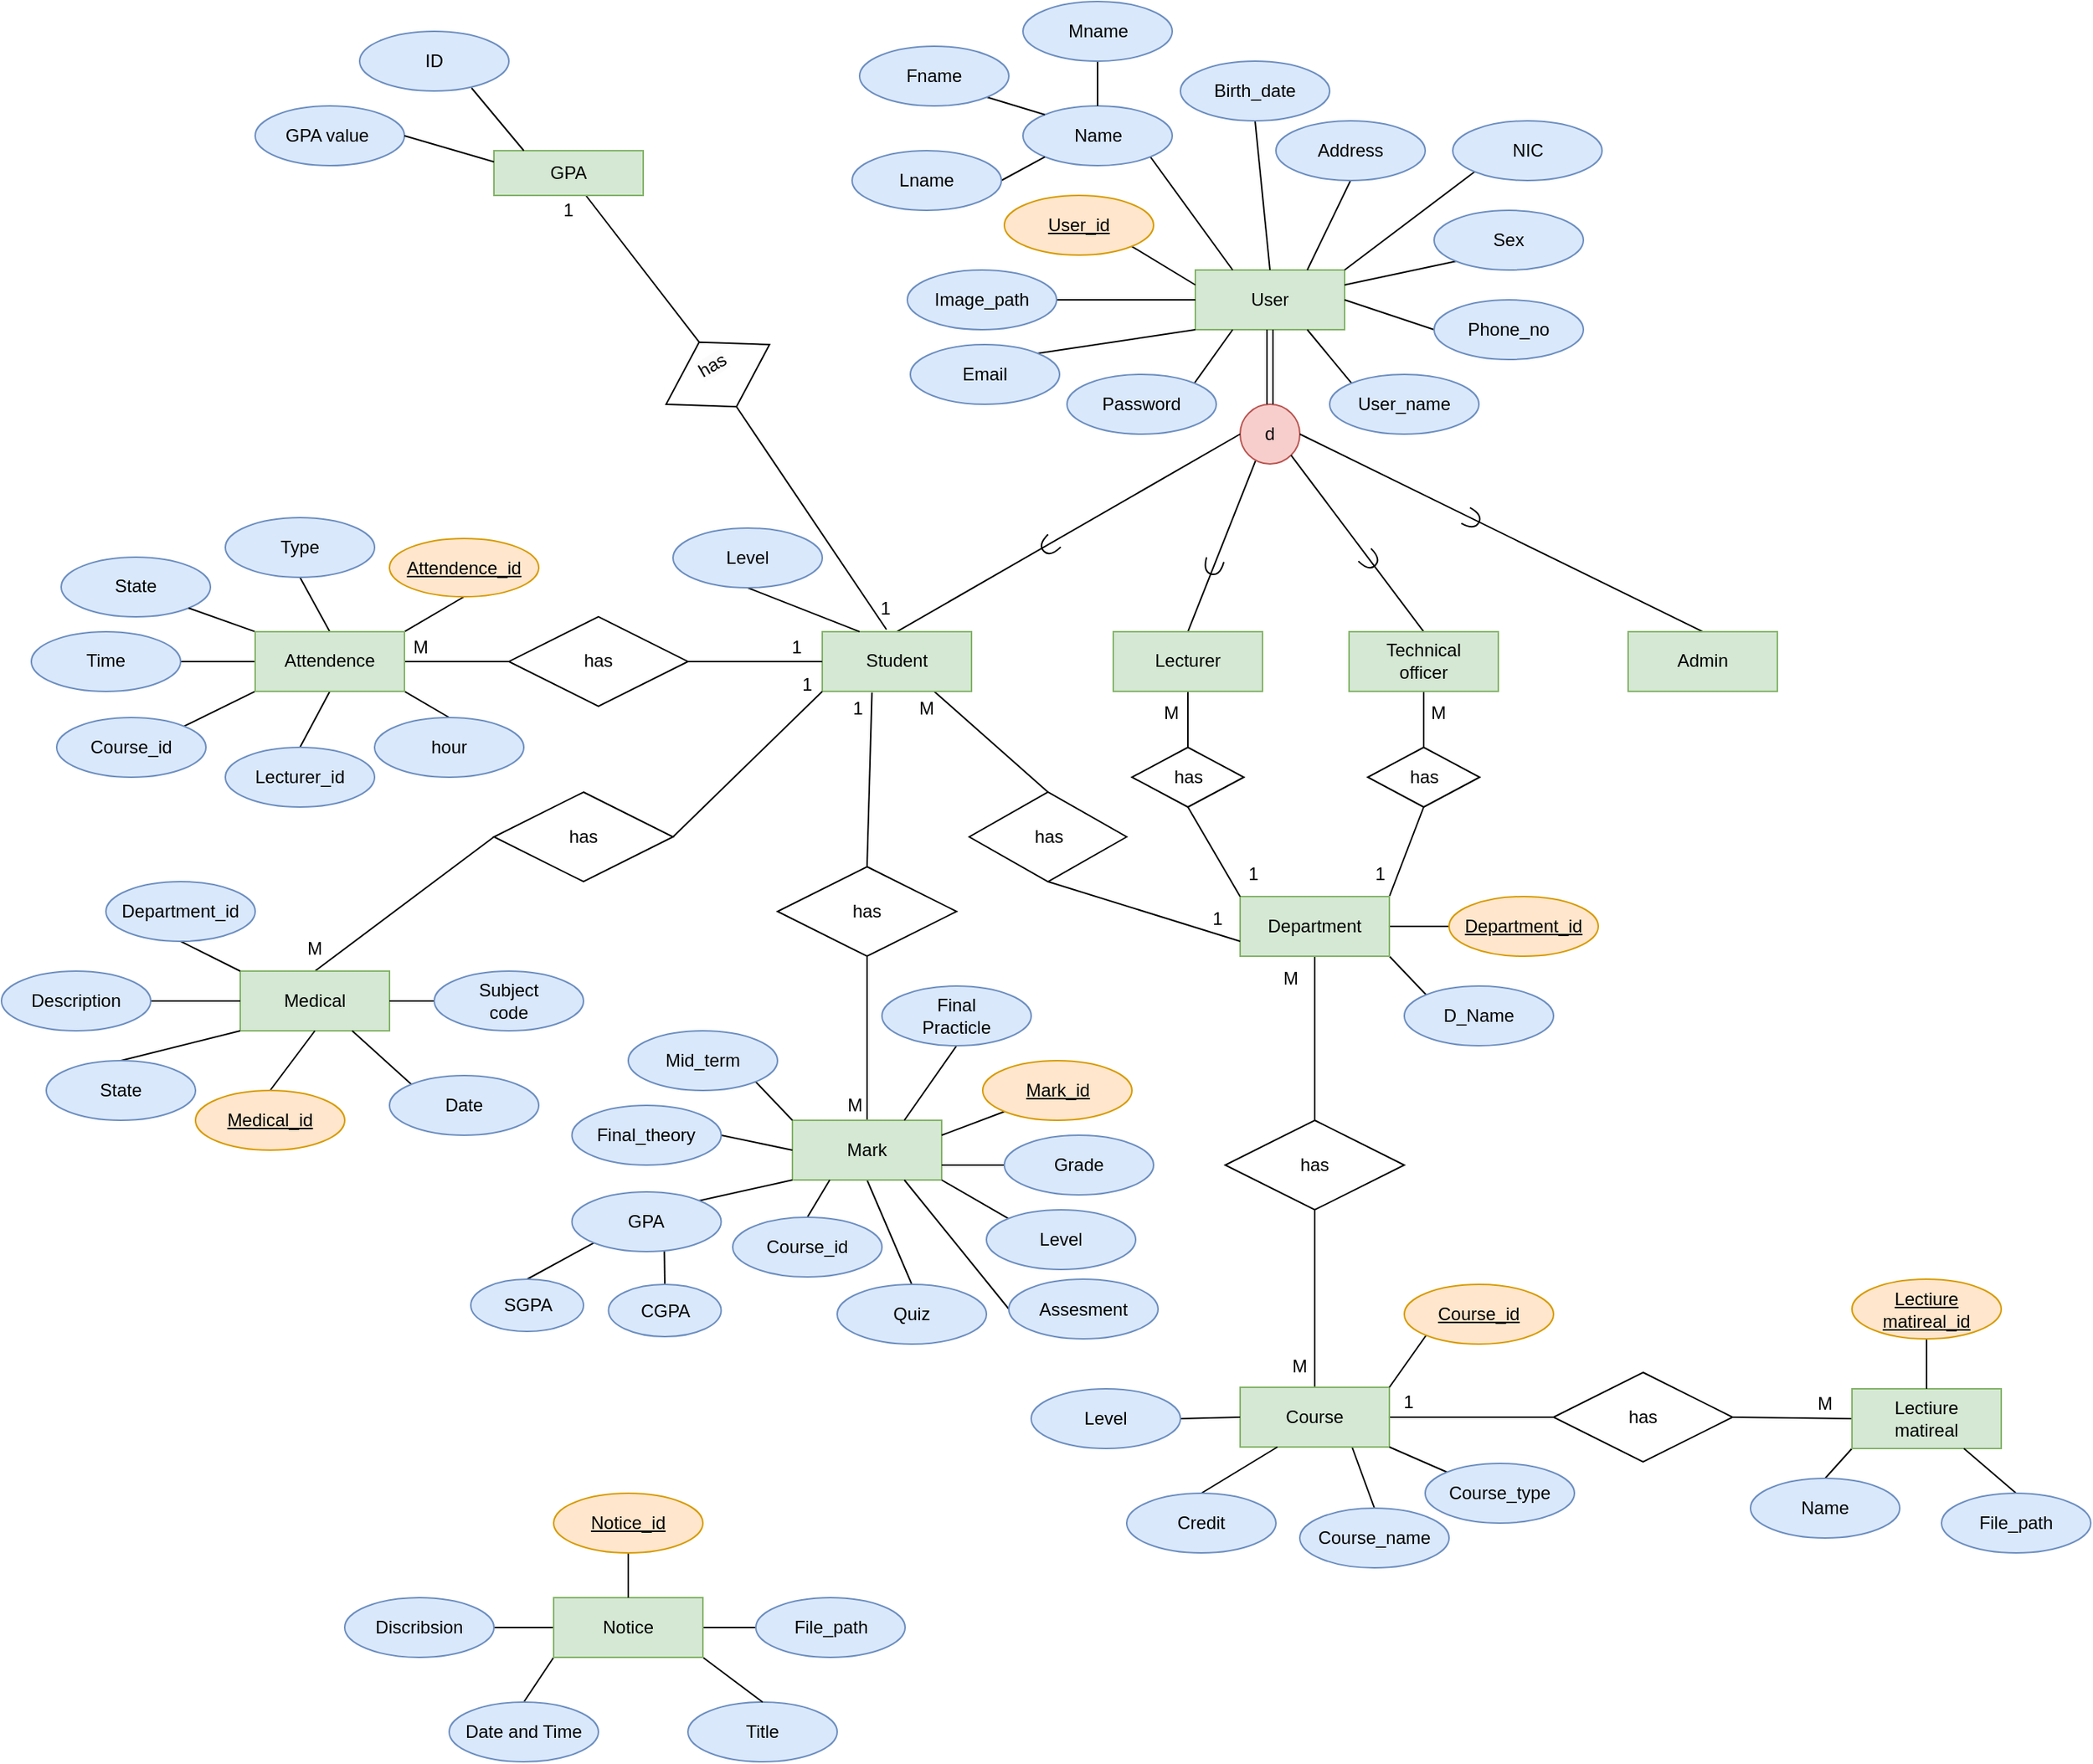 <mxfile version="21.0.8" type="device"><diagram name="Page-1" id="6qLf3aP0n8FPmzJRAWlA"><mxGraphModel dx="1621" dy="1542" grid="1" gridSize="10" guides="1" tooltips="1" connect="1" arrows="1" fold="1" page="1" pageScale="1" pageWidth="827" pageHeight="1169" math="0" shadow="0"><root><mxCell id="0"/><mxCell id="1" parent="0"/><mxCell id="cgkHu3lo0f4XiQwkRgP3-1" value="User" style="whiteSpace=wrap;html=1;align=center;fillColor=#d5e8d4;strokeColor=#82b366;" parent="1" vertex="1"><mxGeometry x="350" y="-130" width="100" height="40" as="geometry"/></mxCell><mxCell id="cgkHu3lo0f4XiQwkRgP3-52" style="edgeStyle=none;rounded=0;orthogonalLoop=1;jettySize=auto;html=1;exitX=0.5;exitY=0;exitDx=0;exitDy=0;endArrow=none;endFill=0;entryX=0.259;entryY=0.944;entryDx=0;entryDy=0;entryPerimeter=0;" parent="1" source="cgkHu3lo0f4XiQwkRgP3-13" target="cgkHu3lo0f4XiQwkRgP3-43" edge="1"><mxGeometry relative="1" as="geometry"><mxPoint x="340" y="10" as="targetPoint"/></mxGeometry></mxCell><mxCell id="cgkHu3lo0f4XiQwkRgP3-107" style="edgeStyle=none;rounded=0;orthogonalLoop=1;jettySize=auto;html=1;exitX=0.5;exitY=1;exitDx=0;exitDy=0;entryX=0;entryY=0.5;entryDx=0;entryDy=0;endArrow=none;endFill=0;" parent="1" source="cgkHu3lo0f4XiQwkRgP3-13" target="cgkHu3lo0f4XiQwkRgP3-58" edge="1"><mxGeometry relative="1" as="geometry"/></mxCell><mxCell id="cgkHu3lo0f4XiQwkRgP3-13" value="Lecturer" style="whiteSpace=wrap;html=1;align=center;fillColor=#d5e8d4;strokeColor=#82b366;" parent="1" vertex="1"><mxGeometry x="295" y="112.46" width="100" height="40" as="geometry"/></mxCell><mxCell id="cgkHu3lo0f4XiQwkRgP3-43" value="d" style="ellipse;whiteSpace=wrap;html=1;aspect=fixed;fillColor=#f8cecc;strokeColor=#b85450;" parent="1" vertex="1"><mxGeometry x="380" y="-40" width="40" height="40" as="geometry"/></mxCell><mxCell id="cgkHu3lo0f4XiQwkRgP3-44" value="" style="shape=link;html=1;rounded=0;entryX=0.5;entryY=0;entryDx=0;entryDy=0;exitX=0.5;exitY=1;exitDx=0;exitDy=0;" parent="1" source="cgkHu3lo0f4XiQwkRgP3-1" target="cgkHu3lo0f4XiQwkRgP3-43" edge="1"><mxGeometry relative="1" as="geometry"><mxPoint x="190" y="100" as="sourcePoint"/><mxPoint x="250" y="100" as="targetPoint"/></mxGeometry></mxCell><mxCell id="cgkHu3lo0f4XiQwkRgP3-54" style="edgeStyle=none;rounded=0;orthogonalLoop=1;jettySize=auto;html=1;exitX=0.5;exitY=0;exitDx=0;exitDy=0;entryX=0;entryY=0.5;entryDx=0;entryDy=0;endArrow=none;endFill=0;" parent="1" source="cgkHu3lo0f4XiQwkRgP3-47" target="cgkHu3lo0f4XiQwkRgP3-43" edge="1"><mxGeometry relative="1" as="geometry"/></mxCell><mxCell id="cgkHu3lo0f4XiQwkRgP3-111" style="edgeStyle=none;rounded=0;orthogonalLoop=1;jettySize=auto;html=1;exitX=0.75;exitY=1;exitDx=0;exitDy=0;entryX=0;entryY=0.5;entryDx=0;entryDy=0;endArrow=none;endFill=0;" parent="1" source="cgkHu3lo0f4XiQwkRgP3-47" target="cgkHu3lo0f4XiQwkRgP3-110" edge="1"><mxGeometry relative="1" as="geometry"/></mxCell><mxCell id="cgkHu3lo0f4XiQwkRgP3-47" value="Student" style="whiteSpace=wrap;html=1;align=center;fillColor=#d5e8d4;strokeColor=#82b366;" parent="1" vertex="1"><mxGeometry x="100" y="112.46" width="100" height="40" as="geometry"/></mxCell><mxCell id="cgkHu3lo0f4XiQwkRgP3-50" style="rounded=0;orthogonalLoop=1;jettySize=auto;html=1;exitX=0.5;exitY=0;exitDx=0;exitDy=0;entryX=1;entryY=0.5;entryDx=0;entryDy=0;endArrow=none;endFill=0;" parent="1" source="cgkHu3lo0f4XiQwkRgP3-48" target="cgkHu3lo0f4XiQwkRgP3-43" edge="1"><mxGeometry relative="1" as="geometry"/></mxCell><mxCell id="cgkHu3lo0f4XiQwkRgP3-48" value="Admin" style="whiteSpace=wrap;html=1;align=center;fillColor=#d5e8d4;strokeColor=#82b366;" parent="1" vertex="1"><mxGeometry x="640" y="112.46" width="100" height="40" as="geometry"/></mxCell><mxCell id="cgkHu3lo0f4XiQwkRgP3-53" style="edgeStyle=none;rounded=0;orthogonalLoop=1;jettySize=auto;html=1;exitX=0.5;exitY=0;exitDx=0;exitDy=0;entryX=1;entryY=1;entryDx=0;entryDy=0;endArrow=none;endFill=0;" parent="1" source="cgkHu3lo0f4XiQwkRgP3-49" target="cgkHu3lo0f4XiQwkRgP3-43" edge="1"><mxGeometry relative="1" as="geometry"/></mxCell><mxCell id="cgkHu3lo0f4XiQwkRgP3-59" style="edgeStyle=none;rounded=0;orthogonalLoop=1;jettySize=auto;html=1;exitX=0.5;exitY=1;exitDx=0;exitDy=0;entryX=0;entryY=0.5;entryDx=0;entryDy=0;endArrow=none;endFill=0;" parent="1" source="cgkHu3lo0f4XiQwkRgP3-49" target="cgkHu3lo0f4XiQwkRgP3-55" edge="1"><mxGeometry relative="1" as="geometry"/></mxCell><mxCell id="cgkHu3lo0f4XiQwkRgP3-49" value="Technical&lt;br&gt;officer" style="whiteSpace=wrap;html=1;align=center;fillColor=#d5e8d4;strokeColor=#82b366;" parent="1" vertex="1"><mxGeometry x="453" y="112.46" width="100" height="40" as="geometry"/></mxCell><mxCell id="cgkHu3lo0f4XiQwkRgP3-109" style="edgeStyle=none;rounded=0;orthogonalLoop=1;jettySize=auto;html=1;exitX=1;exitY=0.5;exitDx=0;exitDy=0;endArrow=none;endFill=0;entryX=1;entryY=0;entryDx=0;entryDy=0;" parent="1" source="cgkHu3lo0f4XiQwkRgP3-55" target="cgkHu3lo0f4XiQwkRgP3-56" edge="1"><mxGeometry relative="1" as="geometry"><mxPoint x="510" y="300" as="targetPoint"/></mxGeometry></mxCell><mxCell id="cgkHu3lo0f4XiQwkRgP3-55" value="has" style="shape=rhombus;perimeter=rhombusPerimeter;whiteSpace=wrap;html=1;align=center;rotation=0;direction=south;" parent="1" vertex="1"><mxGeometry x="465.5" y="190" width="75" height="40" as="geometry"/></mxCell><mxCell id="cgkHu3lo0f4XiQwkRgP3-116" style="edgeStyle=none;rounded=0;orthogonalLoop=1;jettySize=auto;html=1;exitX=0.5;exitY=1;exitDx=0;exitDy=0;entryX=0.5;entryY=0;entryDx=0;entryDy=0;endArrow=none;endFill=0;" parent="1" source="cgkHu3lo0f4XiQwkRgP3-56" target="cgkHu3lo0f4XiQwkRgP3-115" edge="1"><mxGeometry relative="1" as="geometry"/></mxCell><mxCell id="cgkHu3lo0f4XiQwkRgP3-173" style="edgeStyle=none;rounded=0;orthogonalLoop=1;jettySize=auto;html=1;exitX=1;exitY=0.5;exitDx=0;exitDy=0;entryX=0;entryY=0.5;entryDx=0;entryDy=0;endArrow=none;endFill=0;" parent="1" source="cgkHu3lo0f4XiQwkRgP3-56" target="cgkHu3lo0f4XiQwkRgP3-167" edge="1"><mxGeometry relative="1" as="geometry"/></mxCell><mxCell id="cgkHu3lo0f4XiQwkRgP3-174" style="edgeStyle=none;rounded=0;orthogonalLoop=1;jettySize=auto;html=1;exitX=1;exitY=1;exitDx=0;exitDy=0;entryX=0;entryY=0;entryDx=0;entryDy=0;endArrow=none;endFill=0;" parent="1" source="cgkHu3lo0f4XiQwkRgP3-56" target="cgkHu3lo0f4XiQwkRgP3-89" edge="1"><mxGeometry relative="1" as="geometry"/></mxCell><mxCell id="cgkHu3lo0f4XiQwkRgP3-56" value="Department" style="whiteSpace=wrap;html=1;align=center;fillColor=#d5e8d4;strokeColor=#82b366;" parent="1" vertex="1"><mxGeometry x="380" y="290" width="100" height="40" as="geometry"/></mxCell><mxCell id="cgkHu3lo0f4XiQwkRgP3-108" style="edgeStyle=none;rounded=0;orthogonalLoop=1;jettySize=auto;html=1;exitX=1;exitY=0.5;exitDx=0;exitDy=0;entryX=0;entryY=0;entryDx=0;entryDy=0;endArrow=none;endFill=0;" parent="1" source="cgkHu3lo0f4XiQwkRgP3-58" target="cgkHu3lo0f4XiQwkRgP3-56" edge="1"><mxGeometry relative="1" as="geometry"/></mxCell><mxCell id="cgkHu3lo0f4XiQwkRgP3-58" value="has" style="shape=rhombus;perimeter=rhombusPerimeter;whiteSpace=wrap;html=1;align=center;rotation=0;direction=south;" parent="1" vertex="1"><mxGeometry x="307.5" y="190" width="75" height="40" as="geometry"/></mxCell><mxCell id="cgkHu3lo0f4XiQwkRgP3-63" value="" style="shape=requiredInterface;html=1;verticalLabelPosition=bottom;sketch=0;rotation=105;" parent="1" vertex="1"><mxGeometry x="357" y="63" width="10" height="12" as="geometry"/></mxCell><mxCell id="cgkHu3lo0f4XiQwkRgP3-65" value="" style="shape=requiredInterface;html=1;verticalLabelPosition=bottom;sketch=0;rotation=135;" parent="1" vertex="1"><mxGeometry x="247" y="49" width="10" height="12" as="geometry"/></mxCell><mxCell id="cgkHu3lo0f4XiQwkRgP3-66" value="" style="shape=requiredInterface;html=1;verticalLabelPosition=bottom;sketch=0;rotation=45;" parent="1" vertex="1"><mxGeometry x="462" y="58.46" width="10" height="12" as="geometry"/></mxCell><mxCell id="cgkHu3lo0f4XiQwkRgP3-67" value="" style="shape=requiredInterface;html=1;verticalLabelPosition=bottom;sketch=0;rotation=29;" parent="1" vertex="1"><mxGeometry x="530.5" y="31" width="10" height="12" as="geometry"/></mxCell><mxCell id="cgkHu3lo0f4XiQwkRgP3-72" style="edgeStyle=none;rounded=0;orthogonalLoop=1;jettySize=auto;html=1;exitX=1;exitY=0.5;exitDx=0;exitDy=0;endArrow=none;endFill=0;entryX=0;entryY=0.5;entryDx=0;entryDy=0;" parent="1" source="cgkHu3lo0f4XiQwkRgP3-69" target="cgkHu3lo0f4XiQwkRgP3-47" edge="1"><mxGeometry relative="1" as="geometry"><mxPoint x="470" y="250" as="targetPoint"/></mxGeometry></mxCell><mxCell id="cgkHu3lo0f4XiQwkRgP3-97" style="edgeStyle=none;rounded=0;orthogonalLoop=1;jettySize=auto;html=1;exitX=0;exitY=0.5;exitDx=0;exitDy=0;entryX=1;entryY=0.5;entryDx=0;entryDy=0;endArrow=none;endFill=0;" parent="1" source="cgkHu3lo0f4XiQwkRgP3-69" target="cgkHu3lo0f4XiQwkRgP3-96" edge="1"><mxGeometry relative="1" as="geometry"/></mxCell><mxCell id="cgkHu3lo0f4XiQwkRgP3-69" value="has" style="shape=rhombus;perimeter=rhombusPerimeter;whiteSpace=wrap;html=1;align=center;" parent="1" vertex="1"><mxGeometry x="-110" y="102.46" width="120" height="60" as="geometry"/></mxCell><mxCell id="cgkHu3lo0f4XiQwkRgP3-73" style="edgeStyle=none;rounded=0;orthogonalLoop=1;jettySize=auto;html=1;exitX=0.5;exitY=0;exitDx=0;exitDy=0;entryX=0.333;entryY=1.019;entryDx=0;entryDy=0;endArrow=none;endFill=0;entryPerimeter=0;" parent="1" source="cgkHu3lo0f4XiQwkRgP3-70" target="cgkHu3lo0f4XiQwkRgP3-47" edge="1"><mxGeometry relative="1" as="geometry"/></mxCell><mxCell id="cgkHu3lo0f4XiQwkRgP3-78" style="edgeStyle=none;rounded=0;orthogonalLoop=1;jettySize=auto;html=1;exitX=0.5;exitY=1;exitDx=0;exitDy=0;entryX=0.5;entryY=0;entryDx=0;entryDy=0;endArrow=none;endFill=0;" parent="1" source="cgkHu3lo0f4XiQwkRgP3-70" target="cgkHu3lo0f4XiQwkRgP3-77" edge="1"><mxGeometry relative="1" as="geometry"/></mxCell><mxCell id="cgkHu3lo0f4XiQwkRgP3-70" value="has" style="shape=rhombus;perimeter=rhombusPerimeter;whiteSpace=wrap;html=1;align=center;" parent="1" vertex="1"><mxGeometry x="70" y="270" width="120" height="60" as="geometry"/></mxCell><mxCell id="cgkHu3lo0f4XiQwkRgP3-75" style="edgeStyle=none;rounded=0;orthogonalLoop=1;jettySize=auto;html=1;exitX=1;exitY=0.5;exitDx=0;exitDy=0;entryX=0;entryY=1;entryDx=0;entryDy=0;endArrow=none;endFill=0;" parent="1" source="cgkHu3lo0f4XiQwkRgP3-74" target="cgkHu3lo0f4XiQwkRgP3-47" edge="1"><mxGeometry relative="1" as="geometry"/></mxCell><mxCell id="cgkHu3lo0f4XiQwkRgP3-88" style="edgeStyle=none;rounded=0;orthogonalLoop=1;jettySize=auto;html=1;exitX=0;exitY=0.5;exitDx=0;exitDy=0;entryX=0.5;entryY=0;entryDx=0;entryDy=0;endArrow=none;endFill=0;" parent="1" source="cgkHu3lo0f4XiQwkRgP3-74" target="cgkHu3lo0f4XiQwkRgP3-87" edge="1"><mxGeometry relative="1" as="geometry"/></mxCell><mxCell id="cgkHu3lo0f4XiQwkRgP3-74" value="has" style="shape=rhombus;perimeter=rhombusPerimeter;whiteSpace=wrap;html=1;align=center;" parent="1" vertex="1"><mxGeometry x="-120" y="220" width="120" height="60" as="geometry"/></mxCell><mxCell id="cgkHu3lo0f4XiQwkRgP3-221" style="edgeStyle=none;rounded=0;orthogonalLoop=1;jettySize=auto;html=1;exitX=0.5;exitY=1;exitDx=0;exitDy=0;entryX=0.5;entryY=0;entryDx=0;entryDy=0;endArrow=none;endFill=0;" parent="1" source="cgkHu3lo0f4XiQwkRgP3-77" target="cgkHu3lo0f4XiQwkRgP3-201" edge="1"><mxGeometry relative="1" as="geometry"/></mxCell><mxCell id="cgkHu3lo0f4XiQwkRgP3-77" value="Mark" style="whiteSpace=wrap;html=1;align=center;fillColor=#d5e8d4;strokeColor=#82b366;" parent="1" vertex="1"><mxGeometry x="80" y="440" width="100" height="40" as="geometry"/></mxCell><mxCell id="cgkHu3lo0f4XiQwkRgP3-87" value="Medical" style="whiteSpace=wrap;html=1;align=center;fillColor=#d5e8d4;strokeColor=#82b366;" parent="1" vertex="1"><mxGeometry x="-290" y="340" width="100" height="40" as="geometry"/></mxCell><mxCell id="cgkHu3lo0f4XiQwkRgP3-89" value="D_Name" style="ellipse;whiteSpace=wrap;html=1;align=center;fillColor=#dae8fc;strokeColor=#6c8ebf;" parent="1" vertex="1"><mxGeometry x="490" y="350" width="100" height="40" as="geometry"/></mxCell><mxCell id="cgkHu3lo0f4XiQwkRgP3-237" style="edgeStyle=none;rounded=0;orthogonalLoop=1;jettySize=auto;html=1;exitX=0.5;exitY=0;exitDx=0;exitDy=0;entryX=0.75;entryY=1;entryDx=0;entryDy=0;endArrow=none;endFill=0;" parent="1" source="cgkHu3lo0f4XiQwkRgP3-90" target="cgkHu3lo0f4XiQwkRgP3-113" edge="1"><mxGeometry relative="1" as="geometry"/></mxCell><mxCell id="cgkHu3lo0f4XiQwkRgP3-90" value="Course_name" style="ellipse;whiteSpace=wrap;html=1;align=center;fillColor=#dae8fc;strokeColor=#6c8ebf;" parent="1" vertex="1"><mxGeometry x="420" y="700" width="100" height="40" as="geometry"/></mxCell><mxCell id="cgkHu3lo0f4XiQwkRgP3-215" style="edgeStyle=none;rounded=0;orthogonalLoop=1;jettySize=auto;html=1;exitX=0;exitY=0;exitDx=0;exitDy=0;entryX=1;entryY=1;entryDx=0;entryDy=0;endArrow=none;endFill=0;" parent="1" source="cgkHu3lo0f4XiQwkRgP3-91" target="cgkHu3lo0f4XiQwkRgP3-77" edge="1"><mxGeometry relative="1" as="geometry"/></mxCell><mxCell id="cgkHu3lo0f4XiQwkRgP3-91" value="Level" style="ellipse;whiteSpace=wrap;html=1;align=center;fillColor=#dae8fc;strokeColor=#6c8ebf;" parent="1" vertex="1"><mxGeometry x="210" y="500" width="100" height="40" as="geometry"/></mxCell><mxCell id="cgkHu3lo0f4XiQwkRgP3-194" style="edgeStyle=none;rounded=0;orthogonalLoop=1;jettySize=auto;html=1;exitX=1;exitY=0.5;exitDx=0;exitDy=0;entryX=0;entryY=0.5;entryDx=0;entryDy=0;endArrow=none;endFill=0;" parent="1" source="cgkHu3lo0f4XiQwkRgP3-92" target="cgkHu3lo0f4XiQwkRgP3-87" edge="1"><mxGeometry relative="1" as="geometry"/></mxCell><mxCell id="cgkHu3lo0f4XiQwkRgP3-92" value="Description" style="ellipse;whiteSpace=wrap;html=1;align=center;fillColor=#dae8fc;strokeColor=#6c8ebf;" parent="1" vertex="1"><mxGeometry x="-450" y="340" width="100" height="40" as="geometry"/></mxCell><mxCell id="cgkHu3lo0f4XiQwkRgP3-93" value="State" style="ellipse;whiteSpace=wrap;html=1;align=center;fillColor=#dae8fc;strokeColor=#6c8ebf;" parent="1" vertex="1"><mxGeometry x="-410" y="62.46" width="100" height="40" as="geometry"/></mxCell><mxCell id="cgkHu3lo0f4XiQwkRgP3-94" value="Title" style="ellipse;whiteSpace=wrap;html=1;align=center;fillColor=#dae8fc;strokeColor=#6c8ebf;" parent="1" vertex="1"><mxGeometry x="10" y="830" width="100" height="40" as="geometry"/></mxCell><mxCell id="cgkHu3lo0f4XiQwkRgP3-182" style="edgeStyle=none;rounded=0;orthogonalLoop=1;jettySize=auto;html=1;exitX=1;exitY=1;exitDx=0;exitDy=0;entryX=0.5;entryY=0;entryDx=0;entryDy=0;endArrow=none;endFill=0;" parent="1" source="cgkHu3lo0f4XiQwkRgP3-96" target="cgkHu3lo0f4XiQwkRgP3-177" edge="1"><mxGeometry relative="1" as="geometry"/></mxCell><mxCell id="cgkHu3lo0f4XiQwkRgP3-183" style="edgeStyle=none;rounded=0;orthogonalLoop=1;jettySize=auto;html=1;exitX=0.5;exitY=1;exitDx=0;exitDy=0;entryX=0.5;entryY=0;entryDx=0;entryDy=0;endArrow=none;endFill=0;" parent="1" source="cgkHu3lo0f4XiQwkRgP3-96" target="cgkHu3lo0f4XiQwkRgP3-180" edge="1"><mxGeometry relative="1" as="geometry"/></mxCell><mxCell id="cgkHu3lo0f4XiQwkRgP3-184" style="edgeStyle=none;rounded=0;orthogonalLoop=1;jettySize=auto;html=1;exitX=0;exitY=1;exitDx=0;exitDy=0;entryX=1;entryY=0;entryDx=0;entryDy=0;endArrow=none;endFill=0;" parent="1" source="cgkHu3lo0f4XiQwkRgP3-96" target="cgkHu3lo0f4XiQwkRgP3-181" edge="1"><mxGeometry relative="1" as="geometry"/></mxCell><mxCell id="cgkHu3lo0f4XiQwkRgP3-185" style="edgeStyle=none;rounded=0;orthogonalLoop=1;jettySize=auto;html=1;exitX=0;exitY=0.5;exitDx=0;exitDy=0;entryX=1;entryY=0.5;entryDx=0;entryDy=0;endArrow=none;endFill=0;" parent="1" source="cgkHu3lo0f4XiQwkRgP3-96" target="cgkHu3lo0f4XiQwkRgP3-176" edge="1"><mxGeometry relative="1" as="geometry"/></mxCell><mxCell id="cgkHu3lo0f4XiQwkRgP3-186" style="edgeStyle=none;rounded=0;orthogonalLoop=1;jettySize=auto;html=1;exitX=0;exitY=0;exitDx=0;exitDy=0;entryX=1;entryY=1;entryDx=0;entryDy=0;endArrow=none;endFill=0;" parent="1" source="cgkHu3lo0f4XiQwkRgP3-96" target="cgkHu3lo0f4XiQwkRgP3-93" edge="1"><mxGeometry relative="1" as="geometry"/></mxCell><mxCell id="cgkHu3lo0f4XiQwkRgP3-187" style="edgeStyle=none;rounded=0;orthogonalLoop=1;jettySize=auto;html=1;exitX=0.5;exitY=0;exitDx=0;exitDy=0;entryX=0.5;entryY=1;entryDx=0;entryDy=0;endArrow=none;endFill=0;" parent="1" source="cgkHu3lo0f4XiQwkRgP3-96" target="cgkHu3lo0f4XiQwkRgP3-175" edge="1"><mxGeometry relative="1" as="geometry"/></mxCell><mxCell id="cgkHu3lo0f4XiQwkRgP3-188" style="edgeStyle=none;rounded=0;orthogonalLoop=1;jettySize=auto;html=1;exitX=1;exitY=0;exitDx=0;exitDy=0;entryX=0.5;entryY=1;entryDx=0;entryDy=0;endArrow=none;endFill=0;" parent="1" source="cgkHu3lo0f4XiQwkRgP3-96" target="cgkHu3lo0f4XiQwkRgP3-178" edge="1"><mxGeometry relative="1" as="geometry"/></mxCell><mxCell id="cgkHu3lo0f4XiQwkRgP3-96" value="Attendence" style="whiteSpace=wrap;html=1;align=center;fillColor=#d5e8d4;strokeColor=#82b366;" parent="1" vertex="1"><mxGeometry x="-280" y="112.46" width="100" height="40" as="geometry"/></mxCell><mxCell id="cgkHu3lo0f4XiQwkRgP3-112" style="edgeStyle=none;rounded=0;orthogonalLoop=1;jettySize=auto;html=1;exitX=1;exitY=0.5;exitDx=0;exitDy=0;entryX=0;entryY=0.75;entryDx=0;entryDy=0;endArrow=none;endFill=0;" parent="1" source="cgkHu3lo0f4XiQwkRgP3-110" target="cgkHu3lo0f4XiQwkRgP3-56" edge="1"><mxGeometry relative="1" as="geometry"/></mxCell><mxCell id="cgkHu3lo0f4XiQwkRgP3-110" value="has" style="shape=rhombus;perimeter=rhombusPerimeter;whiteSpace=wrap;html=1;align=center;rotation=0;direction=south;" parent="1" vertex="1"><mxGeometry x="198.5" y="220" width="105.5" height="60" as="geometry"/></mxCell><mxCell id="cgkHu3lo0f4XiQwkRgP3-121" style="edgeStyle=none;rounded=0;orthogonalLoop=1;jettySize=auto;html=1;exitX=1;exitY=0.5;exitDx=0;exitDy=0;entryX=0;entryY=0.5;entryDx=0;entryDy=0;endArrow=none;endFill=0;" parent="1" source="cgkHu3lo0f4XiQwkRgP3-113" target="cgkHu3lo0f4XiQwkRgP3-118" edge="1"><mxGeometry relative="1" as="geometry"/></mxCell><mxCell id="cgkHu3lo0f4XiQwkRgP3-125" value="" style="edgeStyle=none;rounded=0;orthogonalLoop=1;jettySize=auto;html=1;endArrow=none;endFill=0;" parent="1" source="cgkHu3lo0f4XiQwkRgP3-113" target="cgkHu3lo0f4XiQwkRgP3-115" edge="1"><mxGeometry relative="1" as="geometry"/></mxCell><mxCell id="cgkHu3lo0f4XiQwkRgP3-113" value="Course" style="whiteSpace=wrap;html=1;align=center;fillColor=#d5e8d4;strokeColor=#82b366;" parent="1" vertex="1"><mxGeometry x="380" y="619" width="100" height="40" as="geometry"/></mxCell><mxCell id="cgkHu3lo0f4XiQwkRgP3-115" value="has" style="shape=rhombus;perimeter=rhombusPerimeter;whiteSpace=wrap;html=1;align=center;" parent="1" vertex="1"><mxGeometry x="370" y="440" width="120" height="60" as="geometry"/></mxCell><mxCell id="cgkHu3lo0f4XiQwkRgP3-122" style="edgeStyle=none;rounded=0;orthogonalLoop=1;jettySize=auto;html=1;exitX=1;exitY=0.5;exitDx=0;exitDy=0;entryX=0;entryY=0.5;entryDx=0;entryDy=0;endArrow=none;endFill=0;" parent="1" source="cgkHu3lo0f4XiQwkRgP3-118" target="cgkHu3lo0f4XiQwkRgP3-119" edge="1"><mxGeometry relative="1" as="geometry"/></mxCell><mxCell id="cgkHu3lo0f4XiQwkRgP3-118" value="has" style="shape=rhombus;perimeter=rhombusPerimeter;whiteSpace=wrap;html=1;align=center;" parent="1" vertex="1"><mxGeometry x="590" y="609" width="120" height="60" as="geometry"/></mxCell><mxCell id="cgkHu3lo0f4XiQwkRgP3-243" style="edgeStyle=none;rounded=0;orthogonalLoop=1;jettySize=auto;html=1;exitX=0;exitY=1;exitDx=0;exitDy=0;entryX=0.5;entryY=0;entryDx=0;entryDy=0;endArrow=none;endFill=0;" parent="1" source="cgkHu3lo0f4XiQwkRgP3-119" target="cgkHu3lo0f4XiQwkRgP3-134" edge="1"><mxGeometry relative="1" as="geometry"/></mxCell><mxCell id="cgkHu3lo0f4XiQwkRgP3-119" value="Lectiure&lt;br&gt;matireal" style="whiteSpace=wrap;html=1;align=center;fillColor=#d5e8d4;strokeColor=#82b366;" parent="1" vertex="1"><mxGeometry x="790" y="620" width="100" height="40" as="geometry"/></mxCell><mxCell id="cgkHu3lo0f4XiQwkRgP3-130" style="edgeStyle=none;rounded=0;orthogonalLoop=1;jettySize=auto;html=1;exitX=1;exitY=0.5;exitDx=0;exitDy=0;entryX=0;entryY=0.5;entryDx=0;entryDy=0;endArrow=none;endFill=0;" parent="1" source="cgkHu3lo0f4XiQwkRgP3-126" target="cgkHu3lo0f4XiQwkRgP3-128" edge="1"><mxGeometry relative="1" as="geometry"/></mxCell><mxCell id="cgkHu3lo0f4XiQwkRgP3-131" style="edgeStyle=none;rounded=0;orthogonalLoop=1;jettySize=auto;html=1;exitX=1;exitY=1;exitDx=0;exitDy=0;entryX=0.5;entryY=0;entryDx=0;entryDy=0;endArrow=none;endFill=0;" parent="1" source="cgkHu3lo0f4XiQwkRgP3-126" target="cgkHu3lo0f4XiQwkRgP3-94" edge="1"><mxGeometry relative="1" as="geometry"/></mxCell><mxCell id="cgkHu3lo0f4XiQwkRgP3-132" style="edgeStyle=none;rounded=0;orthogonalLoop=1;jettySize=auto;html=1;exitX=0;exitY=1;exitDx=0;exitDy=0;entryX=0.5;entryY=0;entryDx=0;entryDy=0;endArrow=none;endFill=0;" parent="1" source="cgkHu3lo0f4XiQwkRgP3-126" target="cgkHu3lo0f4XiQwkRgP3-127" edge="1"><mxGeometry relative="1" as="geometry"/></mxCell><mxCell id="cgkHu3lo0f4XiQwkRgP3-133" style="edgeStyle=none;rounded=0;orthogonalLoop=1;jettySize=auto;html=1;exitX=0;exitY=0.5;exitDx=0;exitDy=0;entryX=1;entryY=0.5;entryDx=0;entryDy=0;endArrow=none;endFill=0;" parent="1" source="cgkHu3lo0f4XiQwkRgP3-126" target="cgkHu3lo0f4XiQwkRgP3-129" edge="1"><mxGeometry relative="1" as="geometry"/></mxCell><mxCell id="cgkHu3lo0f4XiQwkRgP3-126" value="Notice" style="whiteSpace=wrap;html=1;align=center;fillColor=#d5e8d4;strokeColor=#82b366;" parent="1" vertex="1"><mxGeometry x="-80" y="760" width="100" height="40" as="geometry"/></mxCell><mxCell id="cgkHu3lo0f4XiQwkRgP3-127" value="Date and Time" style="ellipse;whiteSpace=wrap;html=1;align=center;fillColor=#dae8fc;strokeColor=#6c8ebf;" parent="1" vertex="1"><mxGeometry x="-150" y="830" width="100" height="40" as="geometry"/></mxCell><mxCell id="cgkHu3lo0f4XiQwkRgP3-128" value="File_path" style="ellipse;whiteSpace=wrap;html=1;align=center;fillColor=#dae8fc;strokeColor=#6c8ebf;" parent="1" vertex="1"><mxGeometry x="55.5" y="760" width="100" height="40" as="geometry"/></mxCell><mxCell id="cgkHu3lo0f4XiQwkRgP3-129" value="Discribsion" style="ellipse;whiteSpace=wrap;html=1;align=center;fillColor=#dae8fc;strokeColor=#6c8ebf;" parent="1" vertex="1"><mxGeometry x="-220" y="760" width="100" height="40" as="geometry"/></mxCell><mxCell id="cgkHu3lo0f4XiQwkRgP3-134" value="Name" style="ellipse;whiteSpace=wrap;html=1;align=center;fillColor=#dae8fc;strokeColor=#6c8ebf;" parent="1" vertex="1"><mxGeometry x="722" y="680" width="100" height="40" as="geometry"/></mxCell><mxCell id="cgkHu3lo0f4XiQwkRgP3-151" style="edgeStyle=none;rounded=0;orthogonalLoop=1;jettySize=auto;html=1;exitX=1;exitY=1;exitDx=0;exitDy=0;entryX=0.25;entryY=0;entryDx=0;entryDy=0;endArrow=none;endFill=0;" parent="1" source="cgkHu3lo0f4XiQwkRgP3-135" target="cgkHu3lo0f4XiQwkRgP3-1" edge="1"><mxGeometry relative="1" as="geometry"/></mxCell><mxCell id="cgkHu3lo0f4XiQwkRgP3-135" value="Name" style="ellipse;whiteSpace=wrap;html=1;align=center;fillColor=#dae8fc;strokeColor=#6c8ebf;" parent="1" vertex="1"><mxGeometry x="234.5" y="-240" width="100" height="40" as="geometry"/></mxCell><mxCell id="cgkHu3lo0f4XiQwkRgP3-139" style="edgeStyle=none;rounded=0;orthogonalLoop=1;jettySize=auto;html=1;exitX=0.5;exitY=1;exitDx=0;exitDy=0;entryX=0.5;entryY=0;entryDx=0;entryDy=0;endArrow=none;endFill=0;" parent="1" source="cgkHu3lo0f4XiQwkRgP3-136" target="cgkHu3lo0f4XiQwkRgP3-135" edge="1"><mxGeometry relative="1" as="geometry"/></mxCell><mxCell id="cgkHu3lo0f4XiQwkRgP3-136" value="Mname" style="ellipse;whiteSpace=wrap;html=1;align=center;fillColor=#dae8fc;strokeColor=#6c8ebf;" parent="1" vertex="1"><mxGeometry x="234.5" y="-310" width="100" height="40" as="geometry"/></mxCell><mxCell id="cgkHu3lo0f4XiQwkRgP3-140" style="edgeStyle=none;rounded=0;orthogonalLoop=1;jettySize=auto;html=1;exitX=1;exitY=1;exitDx=0;exitDy=0;entryX=0;entryY=0;entryDx=0;entryDy=0;endArrow=none;endFill=0;" parent="1" source="cgkHu3lo0f4XiQwkRgP3-137" target="cgkHu3lo0f4XiQwkRgP3-135" edge="1"><mxGeometry relative="1" as="geometry"/></mxCell><mxCell id="cgkHu3lo0f4XiQwkRgP3-137" value="Fname" style="ellipse;whiteSpace=wrap;html=1;align=center;fillColor=#dae8fc;strokeColor=#6c8ebf;" parent="1" vertex="1"><mxGeometry x="125" y="-280" width="100" height="40" as="geometry"/></mxCell><mxCell id="cgkHu3lo0f4XiQwkRgP3-141" style="edgeStyle=none;rounded=0;orthogonalLoop=1;jettySize=auto;html=1;exitX=1;exitY=0.5;exitDx=0;exitDy=0;entryX=0;entryY=1;entryDx=0;entryDy=0;endArrow=none;endFill=0;" parent="1" source="cgkHu3lo0f4XiQwkRgP3-138" target="cgkHu3lo0f4XiQwkRgP3-135" edge="1"><mxGeometry relative="1" as="geometry"/></mxCell><mxCell id="cgkHu3lo0f4XiQwkRgP3-138" value="Lname" style="ellipse;whiteSpace=wrap;html=1;align=center;fillColor=#dae8fc;strokeColor=#6c8ebf;" parent="1" vertex="1"><mxGeometry x="120" y="-210" width="100" height="40" as="geometry"/></mxCell><mxCell id="cgkHu3lo0f4XiQwkRgP3-158" style="edgeStyle=none;rounded=0;orthogonalLoop=1;jettySize=auto;html=1;exitX=1;exitY=0;exitDx=0;exitDy=0;entryX=0.25;entryY=1;entryDx=0;entryDy=0;endArrow=none;endFill=0;" parent="1" source="cgkHu3lo0f4XiQwkRgP3-142" target="cgkHu3lo0f4XiQwkRgP3-1" edge="1"><mxGeometry relative="1" as="geometry"/></mxCell><mxCell id="cgkHu3lo0f4XiQwkRgP3-142" value="Password" style="ellipse;whiteSpace=wrap;html=1;align=center;fillColor=#dae8fc;strokeColor=#6c8ebf;" parent="1" vertex="1"><mxGeometry x="264" y="-60" width="100" height="40" as="geometry"/></mxCell><mxCell id="cgkHu3lo0f4XiQwkRgP3-159" style="edgeStyle=none;rounded=0;orthogonalLoop=1;jettySize=auto;html=1;exitX=1;exitY=0;exitDx=0;exitDy=0;entryX=0;entryY=1;entryDx=0;entryDy=0;endArrow=none;endFill=0;" parent="1" source="cgkHu3lo0f4XiQwkRgP3-143" target="cgkHu3lo0f4XiQwkRgP3-1" edge="1"><mxGeometry relative="1" as="geometry"/></mxCell><mxCell id="cgkHu3lo0f4XiQwkRgP3-143" value="Email" style="ellipse;whiteSpace=wrap;html=1;align=center;fillColor=#dae8fc;strokeColor=#6c8ebf;" parent="1" vertex="1"><mxGeometry x="159" y="-80" width="100" height="40" as="geometry"/></mxCell><mxCell id="cgkHu3lo0f4XiQwkRgP3-157" style="edgeStyle=none;rounded=0;orthogonalLoop=1;jettySize=auto;html=1;exitX=0;exitY=0;exitDx=0;exitDy=0;entryX=0.75;entryY=1;entryDx=0;entryDy=0;endArrow=none;endFill=0;" parent="1" source="cgkHu3lo0f4XiQwkRgP3-144" target="cgkHu3lo0f4XiQwkRgP3-1" edge="1"><mxGeometry relative="1" as="geometry"/></mxCell><mxCell id="cgkHu3lo0f4XiQwkRgP3-144" value="User_name" style="ellipse;whiteSpace=wrap;html=1;align=center;fillColor=#dae8fc;strokeColor=#6c8ebf;" parent="1" vertex="1"><mxGeometry x="440" y="-60" width="100" height="40" as="geometry"/></mxCell><mxCell id="cgkHu3lo0f4XiQwkRgP3-156" style="edgeStyle=none;rounded=0;orthogonalLoop=1;jettySize=auto;html=1;exitX=0;exitY=0.5;exitDx=0;exitDy=0;entryX=1;entryY=0.5;entryDx=0;entryDy=0;endArrow=none;endFill=0;" parent="1" source="cgkHu3lo0f4XiQwkRgP3-145" target="cgkHu3lo0f4XiQwkRgP3-1" edge="1"><mxGeometry relative="1" as="geometry"/></mxCell><mxCell id="cgkHu3lo0f4XiQwkRgP3-145" value="Phone_no" style="ellipse;whiteSpace=wrap;html=1;align=center;fillColor=#dae8fc;strokeColor=#6c8ebf;" parent="1" vertex="1"><mxGeometry x="510" y="-110" width="100" height="40" as="geometry"/></mxCell><mxCell id="cgkHu3lo0f4XiQwkRgP3-154" style="edgeStyle=none;rounded=0;orthogonalLoop=1;jettySize=auto;html=1;exitX=0;exitY=1;exitDx=0;exitDy=0;entryX=1;entryY=0;entryDx=0;entryDy=0;endArrow=none;endFill=0;" parent="1" source="cgkHu3lo0f4XiQwkRgP3-146" target="cgkHu3lo0f4XiQwkRgP3-1" edge="1"><mxGeometry relative="1" as="geometry"/></mxCell><mxCell id="cgkHu3lo0f4XiQwkRgP3-146" value="NIC" style="ellipse;whiteSpace=wrap;html=1;align=center;fillColor=#dae8fc;strokeColor=#6c8ebf;" parent="1" vertex="1"><mxGeometry x="522.5" y="-230" width="100" height="40" as="geometry"/></mxCell><mxCell id="cgkHu3lo0f4XiQwkRgP3-153" style="edgeStyle=none;rounded=0;orthogonalLoop=1;jettySize=auto;html=1;exitX=0.5;exitY=1;exitDx=0;exitDy=0;entryX=0.75;entryY=0;entryDx=0;entryDy=0;endArrow=none;endFill=0;" parent="1" source="cgkHu3lo0f4XiQwkRgP3-147" target="cgkHu3lo0f4XiQwkRgP3-1" edge="1"><mxGeometry relative="1" as="geometry"/></mxCell><mxCell id="cgkHu3lo0f4XiQwkRgP3-147" value="Address" style="ellipse;whiteSpace=wrap;html=1;align=center;fillColor=#dae8fc;strokeColor=#6c8ebf;" parent="1" vertex="1"><mxGeometry x="404" y="-230" width="100" height="40" as="geometry"/></mxCell><mxCell id="cgkHu3lo0f4XiQwkRgP3-155" style="edgeStyle=none;rounded=0;orthogonalLoop=1;jettySize=auto;html=1;exitX=0;exitY=1;exitDx=0;exitDy=0;entryX=1;entryY=0.25;entryDx=0;entryDy=0;endArrow=none;endFill=0;" parent="1" source="cgkHu3lo0f4XiQwkRgP3-148" target="cgkHu3lo0f4XiQwkRgP3-1" edge="1"><mxGeometry relative="1" as="geometry"/></mxCell><mxCell id="cgkHu3lo0f4XiQwkRgP3-148" value="Sex" style="ellipse;whiteSpace=wrap;html=1;align=center;fillColor=#dae8fc;strokeColor=#6c8ebf;" parent="1" vertex="1"><mxGeometry x="510" y="-170" width="100" height="40" as="geometry"/></mxCell><mxCell id="cgkHu3lo0f4XiQwkRgP3-152" style="edgeStyle=none;rounded=0;orthogonalLoop=1;jettySize=auto;html=1;exitX=0.5;exitY=1;exitDx=0;exitDy=0;entryX=0.5;entryY=0;entryDx=0;entryDy=0;endArrow=none;endFill=0;" parent="1" source="cgkHu3lo0f4XiQwkRgP3-149" target="cgkHu3lo0f4XiQwkRgP3-1" edge="1"><mxGeometry relative="1" as="geometry"/></mxCell><mxCell id="cgkHu3lo0f4XiQwkRgP3-149" value="Birth_date" style="ellipse;whiteSpace=wrap;html=1;align=center;fillColor=#dae8fc;strokeColor=#6c8ebf;" parent="1" vertex="1"><mxGeometry x="340" y="-270" width="100" height="40" as="geometry"/></mxCell><mxCell id="cgkHu3lo0f4XiQwkRgP3-160" style="edgeStyle=none;rounded=0;orthogonalLoop=1;jettySize=auto;html=1;exitX=1;exitY=0.5;exitDx=0;exitDy=0;entryX=0;entryY=0.5;entryDx=0;entryDy=0;endArrow=none;endFill=0;" parent="1" source="cgkHu3lo0f4XiQwkRgP3-150" target="cgkHu3lo0f4XiQwkRgP3-1" edge="1"><mxGeometry relative="1" as="geometry"/></mxCell><mxCell id="cgkHu3lo0f4XiQwkRgP3-150" value="Image_path" style="ellipse;whiteSpace=wrap;html=1;align=center;fillColor=#dae8fc;strokeColor=#6c8ebf;" parent="1" vertex="1"><mxGeometry x="157" y="-130" width="100" height="40" as="geometry"/></mxCell><mxCell id="cgkHu3lo0f4XiQwkRgP3-163" style="edgeStyle=none;rounded=0;orthogonalLoop=1;jettySize=auto;html=1;exitX=1;exitY=1;exitDx=0;exitDy=0;endArrow=none;endFill=0;entryX=0;entryY=0.25;entryDx=0;entryDy=0;" parent="1" source="cgkHu3lo0f4XiQwkRgP3-162" target="cgkHu3lo0f4XiQwkRgP3-1" edge="1"><mxGeometry relative="1" as="geometry"><mxPoint x="340" y="-130" as="targetPoint"/></mxGeometry></mxCell><mxCell id="cgkHu3lo0f4XiQwkRgP3-162" value="User_id" style="ellipse;whiteSpace=wrap;html=1;align=center;fontStyle=4;fillColor=#ffe6cc;strokeColor=#d79b00;" parent="1" vertex="1"><mxGeometry x="222" y="-180" width="100" height="40" as="geometry"/></mxCell><mxCell id="cgkHu3lo0f4XiQwkRgP3-166" style="edgeStyle=none;rounded=0;orthogonalLoop=1;jettySize=auto;html=1;exitX=0.5;exitY=1;exitDx=0;exitDy=0;entryX=0.25;entryY=0;entryDx=0;entryDy=0;endArrow=none;endFill=0;" parent="1" source="cgkHu3lo0f4XiQwkRgP3-164" target="cgkHu3lo0f4XiQwkRgP3-47" edge="1"><mxGeometry relative="1" as="geometry"/></mxCell><mxCell id="cgkHu3lo0f4XiQwkRgP3-164" value="Level" style="ellipse;whiteSpace=wrap;html=1;align=center;fillColor=#dae8fc;strokeColor=#6c8ebf;" parent="1" vertex="1"><mxGeometry y="43" width="100" height="40" as="geometry"/></mxCell><mxCell id="cgkHu3lo0f4XiQwkRgP3-167" value="Department_id" style="ellipse;whiteSpace=wrap;html=1;align=center;fontStyle=4;fillColor=#ffe6cc;strokeColor=#d79b00;" parent="1" vertex="1"><mxGeometry x="520" y="290" width="100" height="40" as="geometry"/></mxCell><mxCell id="cgkHu3lo0f4XiQwkRgP3-220" style="edgeStyle=none;rounded=0;orthogonalLoop=1;jettySize=auto;html=1;exitX=0;exitY=1;exitDx=0;exitDy=0;entryX=1;entryY=0.25;entryDx=0;entryDy=0;endArrow=none;endFill=0;" parent="1" source="cgkHu3lo0f4XiQwkRgP3-168" target="cgkHu3lo0f4XiQwkRgP3-77" edge="1"><mxGeometry relative="1" as="geometry"/></mxCell><mxCell id="cgkHu3lo0f4XiQwkRgP3-168" value="Mark_id" style="ellipse;whiteSpace=wrap;html=1;align=center;fontStyle=4;fillColor=#ffe6cc;strokeColor=#d79b00;" parent="1" vertex="1"><mxGeometry x="207.5" y="400" width="100" height="40" as="geometry"/></mxCell><mxCell id="cgkHu3lo0f4XiQwkRgP3-230" style="edgeStyle=none;rounded=0;orthogonalLoop=1;jettySize=auto;html=1;exitX=0.5;exitY=1;exitDx=0;exitDy=0;entryX=0.5;entryY=0;entryDx=0;entryDy=0;endArrow=none;endFill=0;" parent="1" source="cgkHu3lo0f4XiQwkRgP3-170" target="cgkHu3lo0f4XiQwkRgP3-126" edge="1"><mxGeometry relative="1" as="geometry"/></mxCell><mxCell id="cgkHu3lo0f4XiQwkRgP3-170" value="Notice_id" style="ellipse;whiteSpace=wrap;html=1;align=center;fontStyle=4;fillColor=#ffe6cc;strokeColor=#d79b00;" parent="1" vertex="1"><mxGeometry x="-80" y="690" width="100" height="40" as="geometry"/></mxCell><mxCell id="cgkHu3lo0f4XiQwkRgP3-196" style="edgeStyle=none;rounded=0;orthogonalLoop=1;jettySize=auto;html=1;exitX=0.5;exitY=0;exitDx=0;exitDy=0;entryX=0.5;entryY=1;entryDx=0;entryDy=0;endArrow=none;endFill=0;" parent="1" source="cgkHu3lo0f4XiQwkRgP3-171" target="cgkHu3lo0f4XiQwkRgP3-87" edge="1"><mxGeometry relative="1" as="geometry"/></mxCell><mxCell id="cgkHu3lo0f4XiQwkRgP3-171" value="Medical_id" style="ellipse;whiteSpace=wrap;html=1;align=center;fontStyle=4;fillColor=#ffe6cc;strokeColor=#d79b00;" parent="1" vertex="1"><mxGeometry x="-320" y="420" width="100" height="40" as="geometry"/></mxCell><mxCell id="cgkHu3lo0f4XiQwkRgP3-175" value="Type" style="ellipse;whiteSpace=wrap;html=1;align=center;fillColor=#dae8fc;strokeColor=#6c8ebf;" parent="1" vertex="1"><mxGeometry x="-300" y="36" width="100" height="40" as="geometry"/></mxCell><mxCell id="cgkHu3lo0f4XiQwkRgP3-176" value="Time" style="ellipse;whiteSpace=wrap;html=1;align=center;fillColor=#dae8fc;strokeColor=#6c8ebf;" parent="1" vertex="1"><mxGeometry x="-430" y="112.46" width="100" height="40" as="geometry"/></mxCell><mxCell id="cgkHu3lo0f4XiQwkRgP3-177" value="hour" style="ellipse;whiteSpace=wrap;html=1;align=center;fillColor=#dae8fc;strokeColor=#6c8ebf;" parent="1" vertex="1"><mxGeometry x="-200" y="170" width="100" height="40" as="geometry"/></mxCell><mxCell id="cgkHu3lo0f4XiQwkRgP3-178" value="Attendence_id" style="ellipse;whiteSpace=wrap;html=1;align=center;fontStyle=4;fillColor=#ffe6cc;strokeColor=#d79b00;" parent="1" vertex="1"><mxGeometry x="-190" y="50" width="100" height="39" as="geometry"/></mxCell><mxCell id="cgkHu3lo0f4XiQwkRgP3-180" value="Lecturer_id" style="ellipse;whiteSpace=wrap;html=1;align=center;fillColor=#dae8fc;strokeColor=#6c8ebf;" parent="1" vertex="1"><mxGeometry x="-300" y="190" width="100" height="40" as="geometry"/></mxCell><mxCell id="cgkHu3lo0f4XiQwkRgP3-181" value="Course_id" style="ellipse;whiteSpace=wrap;html=1;align=center;fillColor=#dae8fc;strokeColor=#6c8ebf;" parent="1" vertex="1"><mxGeometry x="-413" y="170" width="100" height="40" as="geometry"/></mxCell><mxCell id="cgkHu3lo0f4XiQwkRgP3-198" style="edgeStyle=none;rounded=0;orthogonalLoop=1;jettySize=auto;html=1;exitX=0;exitY=0.5;exitDx=0;exitDy=0;entryX=1;entryY=0.5;entryDx=0;entryDy=0;endArrow=none;endFill=0;" parent="1" source="cgkHu3lo0f4XiQwkRgP3-189" target="cgkHu3lo0f4XiQwkRgP3-87" edge="1"><mxGeometry relative="1" as="geometry"/></mxCell><mxCell id="cgkHu3lo0f4XiQwkRgP3-189" value="Subject&lt;br&gt;code" style="ellipse;whiteSpace=wrap;html=1;align=center;fillColor=#dae8fc;strokeColor=#6c8ebf;" parent="1" vertex="1"><mxGeometry x="-160" y="340" width="100" height="40" as="geometry"/></mxCell><mxCell id="cgkHu3lo0f4XiQwkRgP3-197" style="edgeStyle=none;rounded=0;orthogonalLoop=1;jettySize=auto;html=1;exitX=0;exitY=0;exitDx=0;exitDy=0;entryX=0.75;entryY=1;entryDx=0;entryDy=0;endArrow=none;endFill=0;" parent="1" source="cgkHu3lo0f4XiQwkRgP3-190" target="cgkHu3lo0f4XiQwkRgP3-87" edge="1"><mxGeometry relative="1" as="geometry"/></mxCell><mxCell id="cgkHu3lo0f4XiQwkRgP3-190" value="Date" style="ellipse;whiteSpace=wrap;html=1;align=center;fillColor=#dae8fc;strokeColor=#6c8ebf;" parent="1" vertex="1"><mxGeometry x="-190" y="410" width="100" height="40" as="geometry"/></mxCell><mxCell id="cgkHu3lo0f4XiQwkRgP3-195" style="edgeStyle=none;rounded=0;orthogonalLoop=1;jettySize=auto;html=1;exitX=0.5;exitY=0;exitDx=0;exitDy=0;entryX=0;entryY=1;entryDx=0;entryDy=0;endArrow=none;endFill=0;" parent="1" source="cgkHu3lo0f4XiQwkRgP3-191" target="cgkHu3lo0f4XiQwkRgP3-87" edge="1"><mxGeometry relative="1" as="geometry"/></mxCell><mxCell id="cgkHu3lo0f4XiQwkRgP3-191" value="State" style="ellipse;whiteSpace=wrap;html=1;align=center;fillColor=#dae8fc;strokeColor=#6c8ebf;" parent="1" vertex="1"><mxGeometry x="-420" y="400" width="100" height="40" as="geometry"/></mxCell><mxCell id="cgkHu3lo0f4XiQwkRgP3-193" style="edgeStyle=none;rounded=0;orthogonalLoop=1;jettySize=auto;html=1;exitX=0.5;exitY=1;exitDx=0;exitDy=0;entryX=0;entryY=0;entryDx=0;entryDy=0;endArrow=none;endFill=0;" parent="1" source="cgkHu3lo0f4XiQwkRgP3-192" target="cgkHu3lo0f4XiQwkRgP3-87" edge="1"><mxGeometry relative="1" as="geometry"/></mxCell><mxCell id="cgkHu3lo0f4XiQwkRgP3-192" value="Department_id" style="ellipse;whiteSpace=wrap;html=1;align=center;fillColor=#dae8fc;strokeColor=#6c8ebf;" parent="1" vertex="1"><mxGeometry x="-380" y="280" width="100" height="40" as="geometry"/></mxCell><mxCell id="cgkHu3lo0f4XiQwkRgP3-216" style="edgeStyle=none;rounded=0;orthogonalLoop=1;jettySize=auto;html=1;exitX=0;exitY=0.5;exitDx=0;exitDy=0;entryX=1;entryY=0.75;entryDx=0;entryDy=0;endArrow=none;endFill=0;" parent="1" source="cgkHu3lo0f4XiQwkRgP3-199" target="cgkHu3lo0f4XiQwkRgP3-77" edge="1"><mxGeometry relative="1" as="geometry"/></mxCell><mxCell id="cgkHu3lo0f4XiQwkRgP3-199" value="Grade" style="ellipse;whiteSpace=wrap;html=1;align=center;fillColor=#dae8fc;strokeColor=#6c8ebf;" parent="1" vertex="1"><mxGeometry x="222" y="450" width="100" height="40" as="geometry"/></mxCell><mxCell id="cgkHu3lo0f4XiQwkRgP3-212" style="edgeStyle=none;rounded=0;orthogonalLoop=1;jettySize=auto;html=1;exitX=1;exitY=0;exitDx=0;exitDy=0;entryX=0;entryY=1;entryDx=0;entryDy=0;endArrow=none;endFill=0;" parent="1" source="cgkHu3lo0f4XiQwkRgP3-200" target="cgkHu3lo0f4XiQwkRgP3-77" edge="1"><mxGeometry relative="1" as="geometry"/></mxCell><mxCell id="2mkRr78QJMzNkhLGdy9C-1" style="rounded=0;orthogonalLoop=1;jettySize=auto;html=1;exitX=0.619;exitY=0.961;exitDx=0;exitDy=0;entryX=0.5;entryY=0;entryDx=0;entryDy=0;endArrow=none;endFill=0;exitPerimeter=0;" parent="1" source="cgkHu3lo0f4XiQwkRgP3-200" target="cgkHu3lo0f4XiQwkRgP3-225" edge="1"><mxGeometry relative="1" as="geometry"/></mxCell><mxCell id="2mkRr78QJMzNkhLGdy9C-2" style="edgeStyle=none;rounded=0;orthogonalLoop=1;jettySize=auto;html=1;exitX=0;exitY=1;exitDx=0;exitDy=0;entryX=0.5;entryY=0;entryDx=0;entryDy=0;endArrow=none;endFill=0;" parent="1" source="cgkHu3lo0f4XiQwkRgP3-200" target="cgkHu3lo0f4XiQwkRgP3-224" edge="1"><mxGeometry relative="1" as="geometry"/></mxCell><mxCell id="cgkHu3lo0f4XiQwkRgP3-200" value="GPA" style="ellipse;whiteSpace=wrap;html=1;align=center;fillColor=#dae8fc;strokeColor=#6c8ebf;" parent="1" vertex="1"><mxGeometry x="-67.75" y="488" width="100" height="40" as="geometry"/></mxCell><mxCell id="cgkHu3lo0f4XiQwkRgP3-201" value="Quiz" style="ellipse;whiteSpace=wrap;html=1;align=center;fillColor=#dae8fc;strokeColor=#6c8ebf;" parent="1" vertex="1"><mxGeometry x="110" y="550" width="100" height="40" as="geometry"/></mxCell><mxCell id="cgkHu3lo0f4XiQwkRgP3-218" style="edgeStyle=none;rounded=0;orthogonalLoop=1;jettySize=auto;html=1;exitX=1;exitY=0.5;exitDx=0;exitDy=0;entryX=0;entryY=0.5;entryDx=0;entryDy=0;endArrow=none;endFill=0;" parent="1" source="cgkHu3lo0f4XiQwkRgP3-202" target="cgkHu3lo0f4XiQwkRgP3-77" edge="1"><mxGeometry relative="1" as="geometry"/></mxCell><mxCell id="cgkHu3lo0f4XiQwkRgP3-202" value="Final_theory" style="ellipse;whiteSpace=wrap;html=1;align=center;fillColor=#dae8fc;strokeColor=#6c8ebf;" parent="1" vertex="1"><mxGeometry x="-67.75" y="430" width="100" height="40" as="geometry"/></mxCell><mxCell id="cgkHu3lo0f4XiQwkRgP3-214" style="edgeStyle=none;rounded=0;orthogonalLoop=1;jettySize=auto;html=1;exitX=0.5;exitY=0;exitDx=0;exitDy=0;entryX=0.25;entryY=1;entryDx=0;entryDy=0;endArrow=none;endFill=0;" parent="1" source="cgkHu3lo0f4XiQwkRgP3-203" target="cgkHu3lo0f4XiQwkRgP3-77" edge="1"><mxGeometry relative="1" as="geometry"/></mxCell><mxCell id="cgkHu3lo0f4XiQwkRgP3-203" value="Course_id" style="ellipse;whiteSpace=wrap;html=1;align=center;fillColor=#dae8fc;strokeColor=#6c8ebf;" parent="1" vertex="1"><mxGeometry x="40" y="505" width="100" height="40" as="geometry"/></mxCell><mxCell id="cgkHu3lo0f4XiQwkRgP3-219" style="edgeStyle=none;rounded=0;orthogonalLoop=1;jettySize=auto;html=1;exitX=1;exitY=1;exitDx=0;exitDy=0;entryX=0;entryY=0;entryDx=0;entryDy=0;endArrow=none;endFill=0;" parent="1" source="cgkHu3lo0f4XiQwkRgP3-213" target="cgkHu3lo0f4XiQwkRgP3-77" edge="1"><mxGeometry relative="1" as="geometry"/></mxCell><mxCell id="cgkHu3lo0f4XiQwkRgP3-213" value="Mid_term" style="ellipse;whiteSpace=wrap;html=1;align=center;fillColor=#dae8fc;strokeColor=#6c8ebf;" parent="1" vertex="1"><mxGeometry x="-30" y="380" width="100" height="40" as="geometry"/></mxCell><mxCell id="cgkHu3lo0f4XiQwkRgP3-223" style="edgeStyle=none;rounded=0;orthogonalLoop=1;jettySize=auto;html=1;exitX=0;exitY=0.5;exitDx=0;exitDy=0;entryX=0.75;entryY=1;entryDx=0;entryDy=0;endArrow=none;endFill=0;" parent="1" source="cgkHu3lo0f4XiQwkRgP3-222" target="cgkHu3lo0f4XiQwkRgP3-77" edge="1"><mxGeometry relative="1" as="geometry"/></mxCell><mxCell id="cgkHu3lo0f4XiQwkRgP3-222" value="Assesment" style="ellipse;whiteSpace=wrap;html=1;align=center;fillColor=#dae8fc;strokeColor=#6c8ebf;" parent="1" vertex="1"><mxGeometry x="225" y="546.5" width="100" height="40" as="geometry"/></mxCell><mxCell id="cgkHu3lo0f4XiQwkRgP3-224" value="SGPA" style="ellipse;whiteSpace=wrap;html=1;align=center;fillColor=#dae8fc;strokeColor=#6c8ebf;" parent="1" vertex="1"><mxGeometry x="-135.5" y="546.5" width="75.5" height="35" as="geometry"/></mxCell><mxCell id="cgkHu3lo0f4XiQwkRgP3-225" value="CGPA" style="ellipse;whiteSpace=wrap;html=1;align=center;fillColor=#dae8fc;strokeColor=#6c8ebf;" parent="1" vertex="1"><mxGeometry x="-43.25" y="550" width="75.5" height="35" as="geometry"/></mxCell><mxCell id="cgkHu3lo0f4XiQwkRgP3-229" style="edgeStyle=none;rounded=0;orthogonalLoop=1;jettySize=auto;html=1;exitX=0.5;exitY=1;exitDx=0;exitDy=0;entryX=0.75;entryY=0;entryDx=0;entryDy=0;endArrow=none;endFill=0;" parent="1" source="cgkHu3lo0f4XiQwkRgP3-228" target="cgkHu3lo0f4XiQwkRgP3-77" edge="1"><mxGeometry relative="1" as="geometry"/></mxCell><mxCell id="cgkHu3lo0f4XiQwkRgP3-228" value="Final&lt;br&gt;Practicle" style="ellipse;whiteSpace=wrap;html=1;align=center;fillColor=#dae8fc;strokeColor=#6c8ebf;" parent="1" vertex="1"><mxGeometry x="140" y="350" width="100" height="40" as="geometry"/></mxCell><mxCell id="cgkHu3lo0f4XiQwkRgP3-240" style="edgeStyle=none;rounded=0;orthogonalLoop=1;jettySize=auto;html=1;exitX=0;exitY=1;exitDx=0;exitDy=0;entryX=1;entryY=0;entryDx=0;entryDy=0;endArrow=none;endFill=0;" parent="1" source="cgkHu3lo0f4XiQwkRgP3-231" target="cgkHu3lo0f4XiQwkRgP3-113" edge="1"><mxGeometry relative="1" as="geometry"/></mxCell><mxCell id="cgkHu3lo0f4XiQwkRgP3-231" value="Course_id" style="ellipse;whiteSpace=wrap;html=1;align=center;fontStyle=4;fillColor=#ffe6cc;strokeColor=#d79b00;" parent="1" vertex="1"><mxGeometry x="490" y="550" width="100" height="40" as="geometry"/></mxCell><mxCell id="cgkHu3lo0f4XiQwkRgP3-235" style="edgeStyle=none;rounded=0;orthogonalLoop=1;jettySize=auto;html=1;exitX=1;exitY=0.5;exitDx=0;exitDy=0;entryX=0;entryY=0.5;entryDx=0;entryDy=0;endArrow=none;endFill=0;" parent="1" source="cgkHu3lo0f4XiQwkRgP3-232" target="cgkHu3lo0f4XiQwkRgP3-113" edge="1"><mxGeometry relative="1" as="geometry"/></mxCell><mxCell id="cgkHu3lo0f4XiQwkRgP3-232" value="Level" style="ellipse;whiteSpace=wrap;html=1;align=center;fillColor=#dae8fc;strokeColor=#6c8ebf;" parent="1" vertex="1"><mxGeometry x="240" y="620" width="100" height="40" as="geometry"/></mxCell><mxCell id="cgkHu3lo0f4XiQwkRgP3-236" style="edgeStyle=none;rounded=0;orthogonalLoop=1;jettySize=auto;html=1;exitX=0.5;exitY=0;exitDx=0;exitDy=0;entryX=0.25;entryY=1;entryDx=0;entryDy=0;endArrow=none;endFill=0;" parent="1" source="cgkHu3lo0f4XiQwkRgP3-233" target="cgkHu3lo0f4XiQwkRgP3-113" edge="1"><mxGeometry relative="1" as="geometry"/></mxCell><mxCell id="cgkHu3lo0f4XiQwkRgP3-233" value="Credit" style="ellipse;whiteSpace=wrap;html=1;align=center;fillColor=#dae8fc;strokeColor=#6c8ebf;" parent="1" vertex="1"><mxGeometry x="304" y="690" width="100" height="40" as="geometry"/></mxCell><mxCell id="cgkHu3lo0f4XiQwkRgP3-239" style="edgeStyle=none;rounded=0;orthogonalLoop=1;jettySize=auto;html=1;exitX=0;exitY=0;exitDx=0;exitDy=0;entryX=1;entryY=1;entryDx=0;entryDy=0;endArrow=none;endFill=0;" parent="1" source="cgkHu3lo0f4XiQwkRgP3-234" target="cgkHu3lo0f4XiQwkRgP3-113" edge="1"><mxGeometry relative="1" as="geometry"/></mxCell><mxCell id="cgkHu3lo0f4XiQwkRgP3-234" value="Course_type" style="ellipse;whiteSpace=wrap;html=1;align=center;fillColor=#dae8fc;strokeColor=#6c8ebf;" parent="1" vertex="1"><mxGeometry x="504" y="670" width="100" height="40" as="geometry"/></mxCell><mxCell id="cgkHu3lo0f4XiQwkRgP3-245" style="edgeStyle=none;rounded=0;orthogonalLoop=1;jettySize=auto;html=1;exitX=0.5;exitY=1;exitDx=0;exitDy=0;entryX=0.5;entryY=0;entryDx=0;entryDy=0;endArrow=none;endFill=0;" parent="1" source="cgkHu3lo0f4XiQwkRgP3-241" target="cgkHu3lo0f4XiQwkRgP3-119" edge="1"><mxGeometry relative="1" as="geometry"/></mxCell><mxCell id="cgkHu3lo0f4XiQwkRgP3-241" value="Lectiure&lt;br style=&quot;border-color: var(--border-color); text-decoration: none;&quot;&gt;&lt;span style=&quot;text-decoration: none;&quot;&gt;matireal_id&lt;/span&gt;" style="ellipse;whiteSpace=wrap;html=1;align=center;fontStyle=4;fillColor=#ffe6cc;strokeColor=#d79b00;" parent="1" vertex="1"><mxGeometry x="790" y="546.5" width="100" height="40" as="geometry"/></mxCell><mxCell id="cgkHu3lo0f4XiQwkRgP3-244" style="edgeStyle=none;rounded=0;orthogonalLoop=1;jettySize=auto;html=1;exitX=0.5;exitY=0;exitDx=0;exitDy=0;entryX=0.75;entryY=1;entryDx=0;entryDy=0;endArrow=none;endFill=0;" parent="1" source="cgkHu3lo0f4XiQwkRgP3-242" target="cgkHu3lo0f4XiQwkRgP3-119" edge="1"><mxGeometry relative="1" as="geometry"/></mxCell><mxCell id="cgkHu3lo0f4XiQwkRgP3-242" value="File_path" style="ellipse;whiteSpace=wrap;html=1;align=center;fillColor=#dae8fc;strokeColor=#6c8ebf;" parent="1" vertex="1"><mxGeometry x="850" y="690" width="100" height="40" as="geometry"/></mxCell><mxCell id="cgkHu3lo0f4XiQwkRgP3-246" value="1" style="text;html=1;strokeColor=none;fillColor=none;align=center;verticalAlign=middle;whiteSpace=wrap;rounded=0;" parent="1" vertex="1"><mxGeometry x="359" y="260" width="60" height="30" as="geometry"/></mxCell><mxCell id="cgkHu3lo0f4XiQwkRgP3-247" value="1" style="text;html=1;strokeColor=none;fillColor=none;align=center;verticalAlign=middle;whiteSpace=wrap;rounded=0;" parent="1" vertex="1"><mxGeometry x="444" y="260" width="60" height="30" as="geometry"/></mxCell><mxCell id="cgkHu3lo0f4XiQwkRgP3-248" value="M" style="text;html=1;strokeColor=none;fillColor=none;align=center;verticalAlign=middle;whiteSpace=wrap;rounded=0;" parent="1" vertex="1"><mxGeometry x="483" y="152.46" width="60" height="30" as="geometry"/></mxCell><mxCell id="cgkHu3lo0f4XiQwkRgP3-249" value="1" style="text;html=1;strokeColor=none;fillColor=none;align=center;verticalAlign=middle;whiteSpace=wrap;rounded=0;" parent="1" vertex="1"><mxGeometry x="53" y="108" width="60" height="30" as="geometry"/></mxCell><mxCell id="cgkHu3lo0f4XiQwkRgP3-250" value="M" style="text;html=1;strokeColor=none;fillColor=none;align=center;verticalAlign=middle;whiteSpace=wrap;rounded=0;" parent="1" vertex="1"><mxGeometry x="-199" y="108" width="60" height="30" as="geometry"/></mxCell><mxCell id="cgkHu3lo0f4XiQwkRgP3-251" value="1" style="text;html=1;strokeColor=none;fillColor=none;align=center;verticalAlign=middle;whiteSpace=wrap;rounded=0;" parent="1" vertex="1"><mxGeometry x="60" y="133" width="60" height="30" as="geometry"/></mxCell><mxCell id="cgkHu3lo0f4XiQwkRgP3-252" value="M" style="text;html=1;strokeColor=none;fillColor=none;align=center;verticalAlign=middle;whiteSpace=wrap;rounded=0;" parent="1" vertex="1"><mxGeometry x="-270" y="310" width="60" height="30" as="geometry"/></mxCell><mxCell id="cgkHu3lo0f4XiQwkRgP3-253" value="1" style="text;html=1;strokeColor=none;fillColor=none;align=center;verticalAlign=middle;whiteSpace=wrap;rounded=0;" parent="1" vertex="1"><mxGeometry x="94" y="149.46" width="60" height="30" as="geometry"/></mxCell><mxCell id="cgkHu3lo0f4XiQwkRgP3-254" value="M" style="text;html=1;strokeColor=none;fillColor=none;align=center;verticalAlign=middle;whiteSpace=wrap;rounded=0;" parent="1" vertex="1"><mxGeometry x="92" y="415" width="60" height="30" as="geometry"/></mxCell><mxCell id="cgkHu3lo0f4XiQwkRgP3-255" value="M" style="text;html=1;strokeColor=none;fillColor=none;align=center;verticalAlign=middle;whiteSpace=wrap;rounded=0;" parent="1" vertex="1"><mxGeometry x="140" y="149.46" width="60" height="30" as="geometry"/></mxCell><mxCell id="cgkHu3lo0f4XiQwkRgP3-256" value="1" style="text;html=1;strokeColor=none;fillColor=none;align=center;verticalAlign=middle;whiteSpace=wrap;rounded=0;" parent="1" vertex="1"><mxGeometry x="335" y="290" width="60" height="30" as="geometry"/></mxCell><mxCell id="cgkHu3lo0f4XiQwkRgP3-257" value="M" style="text;html=1;strokeColor=none;fillColor=none;align=center;verticalAlign=middle;whiteSpace=wrap;rounded=0;" parent="1" vertex="1"><mxGeometry x="384" y="330" width="60" height="30" as="geometry"/></mxCell><mxCell id="cgkHu3lo0f4XiQwkRgP3-258" value="M" style="text;html=1;strokeColor=none;fillColor=none;align=center;verticalAlign=middle;whiteSpace=wrap;rounded=0;" parent="1" vertex="1"><mxGeometry x="390" y="590" width="60" height="30" as="geometry"/></mxCell><mxCell id="cgkHu3lo0f4XiQwkRgP3-259" value="1" style="text;html=1;strokeColor=none;fillColor=none;align=center;verticalAlign=middle;whiteSpace=wrap;rounded=0;" parent="1" vertex="1"><mxGeometry x="462.5" y="614" width="60" height="30" as="geometry"/></mxCell><mxCell id="cgkHu3lo0f4XiQwkRgP3-260" value="M" style="text;html=1;strokeColor=none;fillColor=none;align=center;verticalAlign=middle;whiteSpace=wrap;rounded=0;" parent="1" vertex="1"><mxGeometry x="742" y="615" width="60" height="30" as="geometry"/></mxCell><mxCell id="cgkHu3lo0f4XiQwkRgP3-262" value="M" style="text;html=1;strokeColor=none;fillColor=none;align=center;verticalAlign=middle;whiteSpace=wrap;rounded=0;" parent="1" vertex="1"><mxGeometry x="304" y="152.46" width="60" height="30" as="geometry"/></mxCell><mxCell id="NFxsi-6DTmITs9cYNOKy-1" value="&#10;&lt;span style=&quot;color: rgb(0, 0, 0); font-family: Helvetica; font-size: 12px; font-style: normal; font-variant-ligatures: normal; font-variant-caps: normal; font-weight: 400; letter-spacing: normal; orphans: 2; text-align: center; text-indent: 0px; text-transform: none; widows: 2; word-spacing: 0px; -webkit-text-stroke-width: 0px; background-color: rgb(251, 251, 251); text-decoration-thickness: initial; text-decoration-style: initial; text-decoration-color: initial; float: none; display: inline !important;&quot;&gt;has&lt;/span&gt;&#10;&#10;" style="rhombus;whiteSpace=wrap;html=1;rotation=-30;" vertex="1" parent="1"><mxGeometry x="-10" y="-85" width="80" height="50" as="geometry"/></mxCell><mxCell id="NFxsi-6DTmITs9cYNOKy-2" value="" style="endArrow=none;html=1;rounded=0;entryX=0.5;entryY=1;entryDx=0;entryDy=0;exitX=0.43;exitY=-0.037;exitDx=0;exitDy=0;exitPerimeter=0;" edge="1" parent="1" source="cgkHu3lo0f4XiQwkRgP3-47" target="NFxsi-6DTmITs9cYNOKy-1"><mxGeometry width="50" height="50" relative="1" as="geometry"><mxPoint x="140" y="110" as="sourcePoint"/><mxPoint x="120" y="-20" as="targetPoint"/></mxGeometry></mxCell><mxCell id="NFxsi-6DTmITs9cYNOKy-3" value="" style="endArrow=none;html=1;rounded=0;exitX=0.5;exitY=0;exitDx=0;exitDy=0;" edge="1" parent="1" source="NFxsi-6DTmITs9cYNOKy-1" target="NFxsi-6DTmITs9cYNOKy-4"><mxGeometry width="50" height="50" relative="1" as="geometry"><mxPoint x="70" y="-70" as="sourcePoint"/><mxPoint x="-60" y="-180" as="targetPoint"/></mxGeometry></mxCell><mxCell id="NFxsi-6DTmITs9cYNOKy-4" value="" style="rounded=0;whiteSpace=wrap;html=1;fillColor=#d5e8d4;strokeColor=#82b366;" vertex="1" parent="1"><mxGeometry x="-120" y="-210" width="100" height="30" as="geometry"/></mxCell><mxCell id="NFxsi-6DTmITs9cYNOKy-5" value="GPA" style="text;strokeColor=none;align=center;fillColor=none;html=1;verticalAlign=middle;whiteSpace=wrap;rounded=0;" vertex="1" parent="1"><mxGeometry x="-100" y="-210" width="60" height="30" as="geometry"/></mxCell><mxCell id="NFxsi-6DTmITs9cYNOKy-6" value="ID" style="ellipse;whiteSpace=wrap;html=1;align=center;fillColor=#dae8fc;strokeColor=#6c8ebf;" vertex="1" parent="1"><mxGeometry x="-210" y="-290" width="100" height="40" as="geometry"/></mxCell><mxCell id="NFxsi-6DTmITs9cYNOKy-7" style="edgeStyle=none;rounded=0;orthogonalLoop=1;jettySize=auto;html=1;exitX=0.75;exitY=0.95;exitDx=0;exitDy=0;entryX=0;entryY=0;entryDx=0;entryDy=0;endArrow=none;endFill=0;exitPerimeter=0;" edge="1" parent="1" source="NFxsi-6DTmITs9cYNOKy-6" target="NFxsi-6DTmITs9cYNOKy-5"><mxGeometry relative="1" as="geometry"><mxPoint x="220" y="-236" as="sourcePoint"/><mxPoint x="259" y="-224" as="targetPoint"/></mxGeometry></mxCell><mxCell id="NFxsi-6DTmITs9cYNOKy-10" value="GPA value&amp;nbsp;" style="ellipse;whiteSpace=wrap;html=1;align=center;fillColor=#dae8fc;strokeColor=#6c8ebf;" vertex="1" parent="1"><mxGeometry x="-280" y="-240" width="100" height="40" as="geometry"/></mxCell><mxCell id="NFxsi-6DTmITs9cYNOKy-11" style="edgeStyle=none;rounded=0;orthogonalLoop=1;jettySize=auto;html=1;exitX=1;exitY=0.5;exitDx=0;exitDy=0;entryX=0;entryY=0.25;entryDx=0;entryDy=0;endArrow=none;endFill=0;" edge="1" parent="1" source="NFxsi-6DTmITs9cYNOKy-10" target="NFxsi-6DTmITs9cYNOKy-4"><mxGeometry relative="1" as="geometry"><mxPoint x="-125" y="-242" as="sourcePoint"/><mxPoint x="-90" y="-200" as="targetPoint"/></mxGeometry></mxCell><mxCell id="NFxsi-6DTmITs9cYNOKy-12" value="1" style="text;html=1;strokeColor=none;fillColor=none;align=center;verticalAlign=middle;whiteSpace=wrap;rounded=0;" vertex="1" parent="1"><mxGeometry x="-90" y="-180" width="40" height="20" as="geometry"/></mxCell><mxCell id="NFxsi-6DTmITs9cYNOKy-14" value="1" style="text;html=1;strokeColor=none;fillColor=none;align=center;verticalAlign=middle;whiteSpace=wrap;rounded=0;" vertex="1" parent="1"><mxGeometry x="126" y="82.46" width="33" height="30" as="geometry"/></mxCell></root></mxGraphModel></diagram></mxfile>